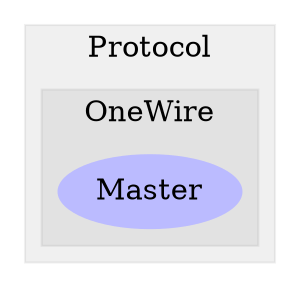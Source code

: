 digraph G {
size="6,4";
ratio="fill";
subgraph cluster_0 {
label="Protocol";
color="#0000000F";
style="filled";
subgraph cluster_1 {
label="OneWire";
color="#0000000F";
style="filled";
u0[label="Master",style="filled",fillcolor="#bbbbff",penwidth="0"];

}

}

}
